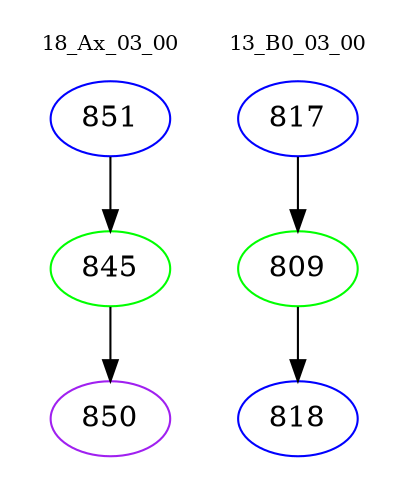digraph{
subgraph cluster_0 {
color = white
label = "18_Ax_03_00";
fontsize=10;
T0_851 [label="851", color="blue"]
T0_851 -> T0_845 [color="black"]
T0_845 [label="845", color="green"]
T0_845 -> T0_850 [color="black"]
T0_850 [label="850", color="purple"]
}
subgraph cluster_1 {
color = white
label = "13_B0_03_00";
fontsize=10;
T1_817 [label="817", color="blue"]
T1_817 -> T1_809 [color="black"]
T1_809 [label="809", color="green"]
T1_809 -> T1_818 [color="black"]
T1_818 [label="818", color="blue"]
}
}
